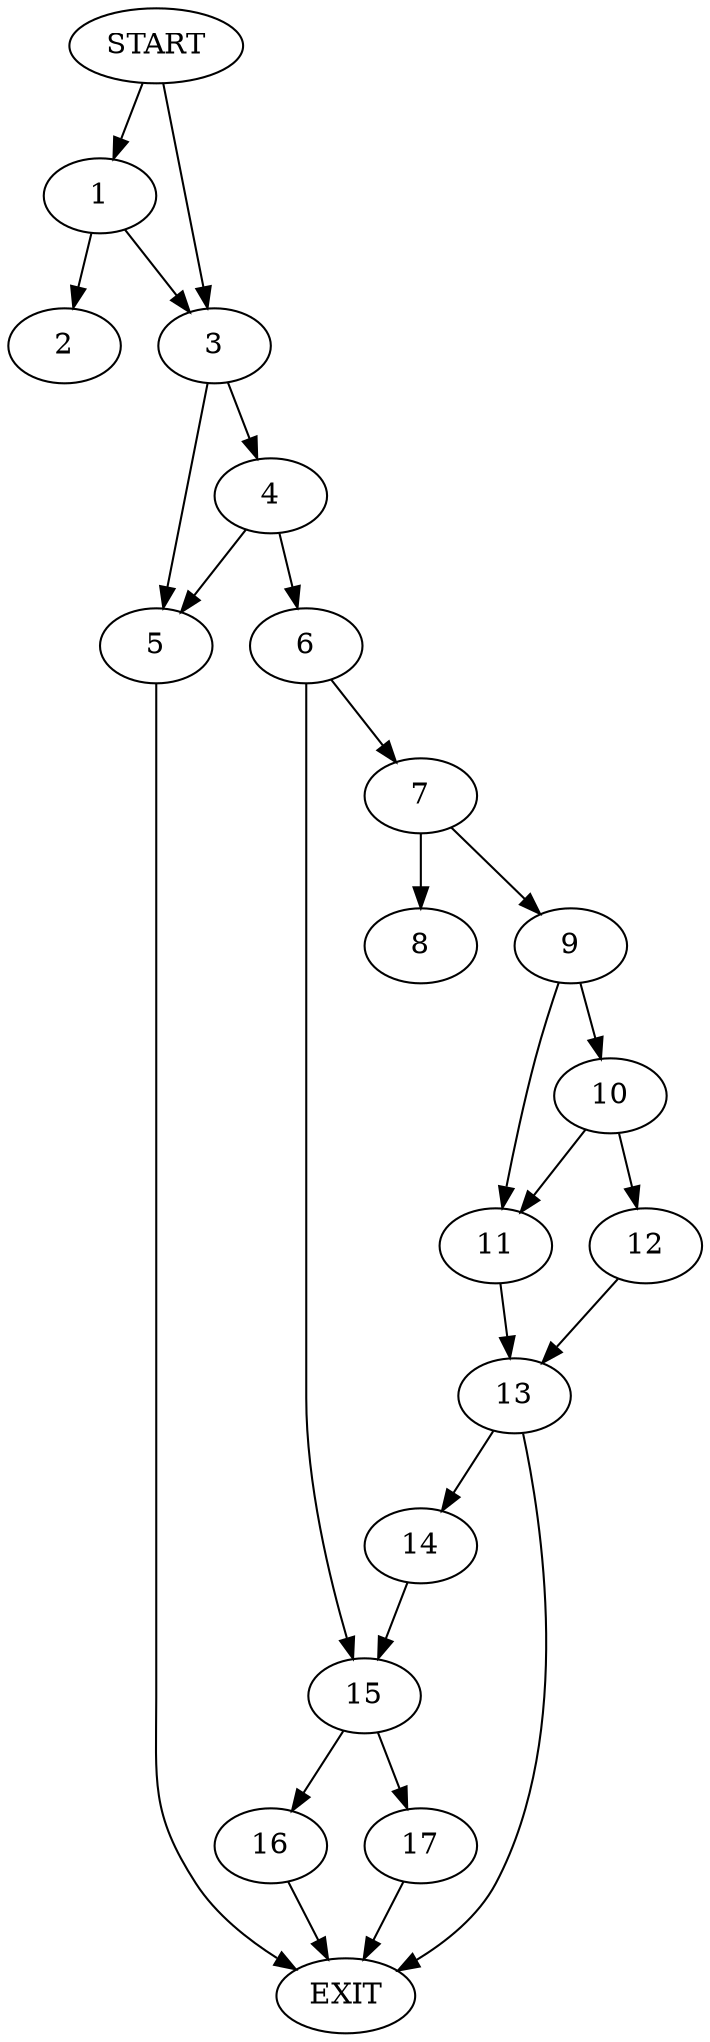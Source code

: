 digraph { 
0 [label="START"];
1;
2;
3;
4;
5;
6;
7;
8;
9;
10;
11;
12;
13;
14;
15;
16;
17;
18[label="EXIT"];
0 -> 1;
0 -> 3;
1 -> 2;
1 -> 3;
3 -> 5;
3 -> 4;
4 -> 6;
4 -> 5;
5 -> 18;
6 -> 7;
6 -> 15;
7 -> 8;
7 -> 9;
9 -> 11;
9 -> 10;
10 -> 11;
10 -> 12;
11 -> 13;
12 -> 13;
13 -> 18;
13 -> 14;
14 -> 15;
15 -> 16;
15 -> 17;
16 -> 18;
17 -> 18;
}
